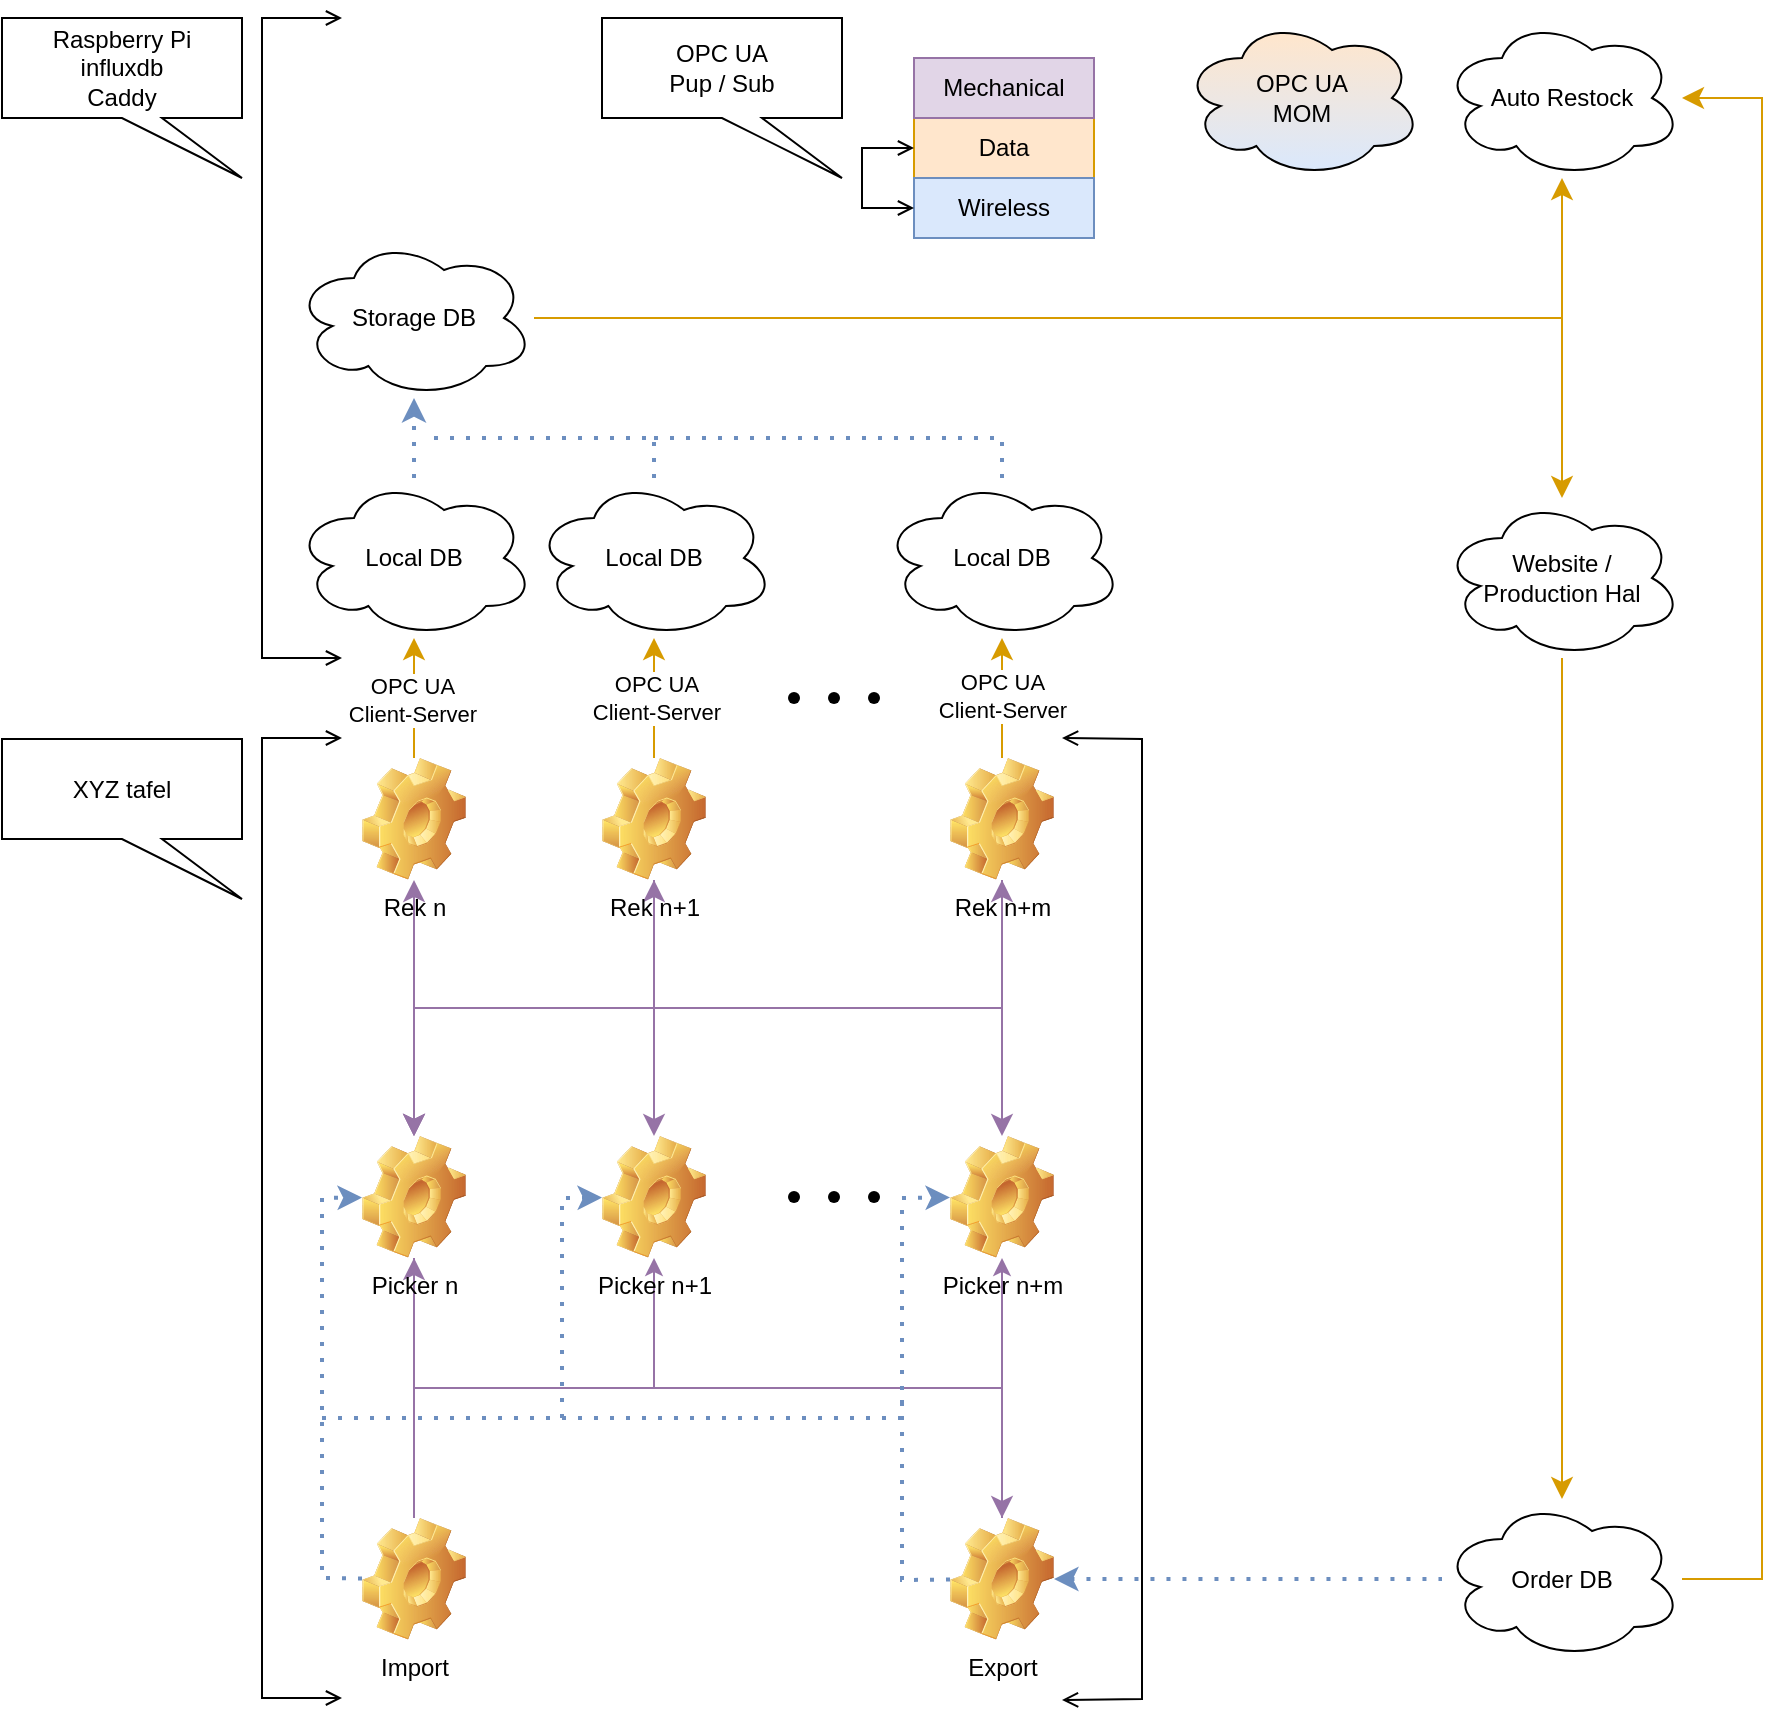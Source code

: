 <mxfile version="22.1.3" type="device">
  <diagram name="Page-1" id="mUNR78RhuHrCIeS9Hqll">
    <mxGraphModel dx="1434" dy="1174" grid="1" gridSize="10" guides="1" tooltips="1" connect="1" arrows="1" fold="1" page="0" pageScale="1" pageWidth="827" pageHeight="1169" math="0" shadow="0">
      <root>
        <mxCell id="0" />
        <mxCell id="1" parent="0" />
        <mxCell id="426H3_31NYELiZ9dsKRi-25" value="" style="edgeStyle=segmentEdgeStyle;endArrow=classic;html=1;curved=0;rounded=0;endSize=8;startSize=8;startArrow=none;startFill=0;fillColor=#e1d5e7;strokeColor=#9673a6;" parent="1" source="426H3_31NYELiZ9dsKRi-22" target="426H3_31NYELiZ9dsKRi-24" edge="1">
          <mxGeometry width="50" height="50" relative="1" as="geometry">
            <mxPoint x="326" y="257" as="sourcePoint" />
            <mxPoint x="326" y="200" as="targetPoint" />
          </mxGeometry>
        </mxCell>
        <mxCell id="426H3_31NYELiZ9dsKRi-29" value="" style="edgeStyle=elbowEdgeStyle;endArrow=none;html=1;rounded=0;endSize=8;startSize=8;startArrow=classic;startFill=1;elbow=vertical;endFill=0;fillColor=#e1d5e7;strokeColor=#9673a6;" parent="1" source="426H3_31NYELiZ9dsKRi-23" target="426H3_31NYELiZ9dsKRi-24" edge="1">
          <mxGeometry width="50" height="50" relative="1" as="geometry">
            <mxPoint x="414" y="640" as="sourcePoint" />
            <mxPoint x="490" y="540" as="targetPoint" />
          </mxGeometry>
        </mxCell>
        <mxCell id="426H3_31NYELiZ9dsKRi-38" value="" style="endArrow=classic;html=1;rounded=0;edgeStyle=elbowEdgeStyle;elbow=vertical;fillColor=#e1d5e7;strokeColor=#9673a6;" parent="1" source="426H3_31NYELiZ9dsKRi-23" target="426H3_31NYELiZ9dsKRi-30" edge="1">
          <mxGeometry width="50" height="50" relative="1" as="geometry">
            <mxPoint x="480" y="570" as="sourcePoint" />
            <mxPoint x="530" y="520" as="targetPoint" />
          </mxGeometry>
        </mxCell>
        <mxCell id="426H3_31NYELiZ9dsKRi-39" value="" style="endArrow=classic;html=1;rounded=0;fillColor=#e1d5e7;strokeColor=#9673a6;" parent="1" source="426H3_31NYELiZ9dsKRi-23" target="426H3_31NYELiZ9dsKRi-31" edge="1">
          <mxGeometry width="50" height="50" relative="1" as="geometry">
            <mxPoint x="480" y="570" as="sourcePoint" />
            <mxPoint x="530" y="520" as="targetPoint" />
          </mxGeometry>
        </mxCell>
        <mxCell id="426H3_31NYELiZ9dsKRi-26" value="" style="edgeStyle=segmentEdgeStyle;endArrow=classic;html=1;curved=0;rounded=0;endSize=8;startSize=8;startArrow=classic;startFill=1;fillColor=#e1d5e7;strokeColor=#9673a6;" parent="1" source="426H3_31NYELiZ9dsKRi-24" target="426H3_31NYELiZ9dsKRi-1" edge="1">
          <mxGeometry width="50" height="50" relative="1" as="geometry">
            <mxPoint x="360" y="360" as="sourcePoint" />
            <mxPoint x="326" y="510" as="targetPoint" />
          </mxGeometry>
        </mxCell>
        <mxCell id="426H3_31NYELiZ9dsKRi-27" value="" style="edgeStyle=elbowEdgeStyle;endArrow=classic;html=1;rounded=0;endSize=8;startSize=8;startArrow=classic;startFill=1;elbow=vertical;fillColor=#e1d5e7;strokeColor=#9673a6;" parent="1" source="426H3_31NYELiZ9dsKRi-24" target="426H3_31NYELiZ9dsKRi-7" edge="1">
          <mxGeometry width="50" height="50" relative="1" as="geometry">
            <mxPoint x="390" y="458" as="sourcePoint" />
            <mxPoint x="390" y="330" as="targetPoint" />
          </mxGeometry>
        </mxCell>
        <mxCell id="426H3_31NYELiZ9dsKRi-28" value="" style="edgeStyle=elbowEdgeStyle;endArrow=classic;html=1;rounded=0;endSize=8;startSize=8;startArrow=classic;startFill=1;elbow=vertical;fillColor=#e1d5e7;strokeColor=#9673a6;" parent="1" source="426H3_31NYELiZ9dsKRi-24" target="426H3_31NYELiZ9dsKRi-13" edge="1">
          <mxGeometry width="50" height="50" relative="1" as="geometry">
            <mxPoint x="396" y="478" as="sourcePoint" />
            <mxPoint x="516" y="350" as="targetPoint" />
          </mxGeometry>
        </mxCell>
        <mxCell id="426H3_31NYELiZ9dsKRi-35" value="" style="edgeStyle=segmentEdgeStyle;endArrow=none;html=1;curved=0;rounded=0;endSize=8;startSize=8;startArrow=classic;startFill=1;endFill=0;fillColor=#e1d5e7;strokeColor=#9673a6;" parent="1" source="426H3_31NYELiZ9dsKRi-30" target="426H3_31NYELiZ9dsKRi-7" edge="1">
          <mxGeometry width="50" height="50" relative="1" as="geometry">
            <mxPoint x="435.69" y="417" as="sourcePoint" />
            <mxPoint x="435.69" y="360" as="targetPoint" />
            <Array as="points" />
          </mxGeometry>
        </mxCell>
        <mxCell id="426H3_31NYELiZ9dsKRi-36" value="" style="edgeStyle=segmentEdgeStyle;endArrow=none;html=1;curved=0;rounded=0;endSize=8;startSize=8;startArrow=classic;startFill=1;endFill=0;fillColor=#e1d5e7;strokeColor=#9673a6;" parent="1" source="426H3_31NYELiZ9dsKRi-31" target="426H3_31NYELiZ9dsKRi-13" edge="1">
          <mxGeometry width="50" height="50" relative="1" as="geometry">
            <mxPoint x="609.66" y="449" as="sourcePoint" />
            <mxPoint x="609.66" y="321" as="targetPoint" />
            <Array as="points" />
          </mxGeometry>
        </mxCell>
        <mxCell id="426H3_31NYELiZ9dsKRi-1" value="Rek n" style="shape=image;html=1;verticalLabelPosition=bottom;verticalAlign=top;imageAspect=1;aspect=fixed;image=img/clipart/Gear_128x128.png" parent="1" vertex="1">
          <mxGeometry x="290" y="250" width="52" height="61" as="geometry" />
        </mxCell>
        <mxCell id="426H3_31NYELiZ9dsKRi-2" value="Local DB" style="ellipse;shape=cloud;whiteSpace=wrap;html=1;" parent="1" vertex="1">
          <mxGeometry x="256" y="110" width="120" height="80" as="geometry" />
        </mxCell>
        <mxCell id="426H3_31NYELiZ9dsKRi-6" value="" style="edgeStyle=segmentEdgeStyle;endArrow=classic;html=1;curved=0;rounded=0;endSize=8;startSize=8;startArrow=none;startFill=0;fillColor=#ffe6cc;strokeColor=#d79b00;" parent="1" source="426H3_31NYELiZ9dsKRi-1" target="426H3_31NYELiZ9dsKRi-2" edge="1">
          <mxGeometry width="50" height="50" relative="1" as="geometry">
            <mxPoint x="350" y="220" as="sourcePoint" />
            <mxPoint x="330" y="200" as="targetPoint" />
          </mxGeometry>
        </mxCell>
        <mxCell id="yzJS9J3DVjndkJ2F-cnb-21" value="&lt;div&gt;OPC UA&lt;/div&gt;&lt;div&gt;Client-Server&lt;br&gt;&lt;/div&gt;" style="edgeLabel;html=1;align=center;verticalAlign=middle;resizable=0;points=[];" vertex="1" connectable="0" parent="426H3_31NYELiZ9dsKRi-6">
          <mxGeometry x="-0.016" y="1" relative="1" as="geometry">
            <mxPoint as="offset" />
          </mxGeometry>
        </mxCell>
        <mxCell id="426H3_31NYELiZ9dsKRi-7" value="Rek n+1" style="shape=image;html=1;verticalLabelPosition=bottom;verticalAlign=top;imageAspect=1;aspect=fixed;image=img/clipart/Gear_128x128.png" parent="1" vertex="1">
          <mxGeometry x="410" y="250" width="52" height="61" as="geometry" />
        </mxCell>
        <mxCell id="426H3_31NYELiZ9dsKRi-8" value="Local DB" style="ellipse;shape=cloud;whiteSpace=wrap;html=1;" parent="1" vertex="1">
          <mxGeometry x="376" y="110" width="120" height="80" as="geometry" />
        </mxCell>
        <mxCell id="426H3_31NYELiZ9dsKRi-9" value="" style="edgeStyle=segmentEdgeStyle;endArrow=classic;html=1;curved=0;rounded=0;endSize=8;startSize=8;startArrow=none;startFill=0;fillColor=#ffe6cc;strokeColor=#d79b00;" parent="1" source="426H3_31NYELiZ9dsKRi-7" target="426H3_31NYELiZ9dsKRi-8" edge="1">
          <mxGeometry width="50" height="50" relative="1" as="geometry">
            <mxPoint x="442" y="250" as="sourcePoint" />
            <mxPoint x="560" y="380" as="targetPoint" />
          </mxGeometry>
        </mxCell>
        <mxCell id="yzJS9J3DVjndkJ2F-cnb-22" value="&lt;div&gt;OPC UA&lt;/div&gt;&lt;div&gt;Client-Server&lt;br&gt;&lt;/div&gt;" style="edgeLabel;html=1;align=center;verticalAlign=middle;resizable=0;points=[];" vertex="1" connectable="0" parent="426H3_31NYELiZ9dsKRi-9">
          <mxGeometry x="0.007" y="-1" relative="1" as="geometry">
            <mxPoint as="offset" />
          </mxGeometry>
        </mxCell>
        <mxCell id="426H3_31NYELiZ9dsKRi-10" value="" style="shape=waypoint;sketch=0;fillStyle=solid;size=6;pointerEvents=1;points=[];fillColor=none;resizable=0;rotatable=0;perimeter=centerPerimeter;snapToPoint=1;" parent="1" vertex="1">
          <mxGeometry x="536" y="210" width="20" height="20" as="geometry" />
        </mxCell>
        <mxCell id="426H3_31NYELiZ9dsKRi-11" value="" style="shape=waypoint;sketch=0;fillStyle=solid;size=6;pointerEvents=1;points=[];fillColor=none;resizable=0;rotatable=0;perimeter=centerPerimeter;snapToPoint=1;" parent="1" vertex="1">
          <mxGeometry x="496" y="210" width="20" height="20" as="geometry" />
        </mxCell>
        <mxCell id="426H3_31NYELiZ9dsKRi-12" value="" style="shape=waypoint;sketch=0;fillStyle=solid;size=6;pointerEvents=1;points=[];fillColor=none;resizable=0;rotatable=0;perimeter=centerPerimeter;snapToPoint=1;" parent="1" vertex="1">
          <mxGeometry x="516" y="210" width="20" height="20" as="geometry" />
        </mxCell>
        <mxCell id="426H3_31NYELiZ9dsKRi-14" value="Local DB" style="ellipse;shape=cloud;whiteSpace=wrap;html=1;" parent="1" vertex="1">
          <mxGeometry x="550" y="110" width="120" height="80" as="geometry" />
        </mxCell>
        <mxCell id="426H3_31NYELiZ9dsKRi-15" value="" style="edgeStyle=segmentEdgeStyle;endArrow=classic;html=1;curved=0;rounded=0;endSize=8;startSize=8;startArrow=none;startFill=0;fillColor=#ffe6cc;strokeColor=#d79b00;" parent="1" source="426H3_31NYELiZ9dsKRi-13" target="426H3_31NYELiZ9dsKRi-14" edge="1">
          <mxGeometry width="50" height="50" relative="1" as="geometry">
            <mxPoint x="616" y="250" as="sourcePoint" />
            <mxPoint x="734" y="380" as="targetPoint" />
          </mxGeometry>
        </mxCell>
        <mxCell id="yzJS9J3DVjndkJ2F-cnb-23" value="&lt;div&gt;OPC UA&lt;/div&gt;&lt;div&gt;Client-Server&lt;br&gt;&lt;/div&gt;" style="edgeLabel;html=1;align=center;verticalAlign=middle;resizable=0;points=[];" vertex="1" connectable="0" parent="426H3_31NYELiZ9dsKRi-15">
          <mxGeometry x="0.03" relative="1" as="geometry">
            <mxPoint as="offset" />
          </mxGeometry>
        </mxCell>
        <mxCell id="426H3_31NYELiZ9dsKRi-16" value="Storage DB" style="ellipse;shape=cloud;whiteSpace=wrap;html=1;" parent="1" vertex="1">
          <mxGeometry x="256" y="-10" width="120" height="80" as="geometry" />
        </mxCell>
        <mxCell id="426H3_31NYELiZ9dsKRi-22" value="&lt;div&gt;Import&lt;/div&gt;" style="shape=image;html=1;verticalLabelPosition=bottom;verticalAlign=top;imageAspect=1;aspect=fixed;image=img/clipart/Gear_128x128.png" parent="1" vertex="1">
          <mxGeometry x="290" y="630" width="52" height="61" as="geometry" />
        </mxCell>
        <mxCell id="426H3_31NYELiZ9dsKRi-23" value="&lt;div&gt;Export&lt;/div&gt;" style="shape=image;html=1;verticalLabelPosition=bottom;verticalAlign=top;imageAspect=1;aspect=fixed;image=img/clipart/Gear_128x128.png" parent="1" vertex="1">
          <mxGeometry x="584" y="630" width="52" height="61" as="geometry" />
        </mxCell>
        <mxCell id="426H3_31NYELiZ9dsKRi-24" value="Picker n" style="shape=image;html=1;verticalLabelPosition=bottom;verticalAlign=top;imageAspect=1;aspect=fixed;image=img/clipart/Gear_128x128.png" parent="1" vertex="1">
          <mxGeometry x="290" y="439" width="52" height="61" as="geometry" />
        </mxCell>
        <mxCell id="426H3_31NYELiZ9dsKRi-30" value="Picker n+1" style="shape=image;html=1;verticalLabelPosition=bottom;verticalAlign=top;imageAspect=1;aspect=fixed;image=img/clipart/Gear_128x128.png" parent="1" vertex="1">
          <mxGeometry x="410" y="439" width="52" height="61" as="geometry" />
        </mxCell>
        <mxCell id="426H3_31NYELiZ9dsKRi-31" value="Picker n+m" style="shape=image;html=1;verticalLabelPosition=bottom;verticalAlign=top;imageAspect=1;aspect=fixed;image=img/clipart/Gear_128x128.png" parent="1" vertex="1">
          <mxGeometry x="584" y="439" width="52" height="61" as="geometry" />
        </mxCell>
        <mxCell id="426H3_31NYELiZ9dsKRi-32" value="" style="shape=waypoint;sketch=0;fillStyle=solid;size=6;pointerEvents=1;points=[];fillColor=none;resizable=0;rotatable=0;perimeter=centerPerimeter;snapToPoint=1;" parent="1" vertex="1">
          <mxGeometry x="536" y="459.5" width="20" height="20" as="geometry" />
        </mxCell>
        <mxCell id="426H3_31NYELiZ9dsKRi-33" value="" style="shape=waypoint;sketch=0;fillStyle=solid;size=6;pointerEvents=1;points=[];fillColor=none;resizable=0;rotatable=0;perimeter=centerPerimeter;snapToPoint=1;" parent="1" vertex="1">
          <mxGeometry x="496" y="459.5" width="20" height="20" as="geometry" />
        </mxCell>
        <mxCell id="426H3_31NYELiZ9dsKRi-34" value="" style="shape=waypoint;sketch=0;fillStyle=solid;size=6;pointerEvents=1;points=[];fillColor=none;resizable=0;rotatable=0;perimeter=centerPerimeter;snapToPoint=1;" parent="1" vertex="1">
          <mxGeometry x="516" y="459.5" width="20" height="20" as="geometry" />
        </mxCell>
        <mxCell id="426H3_31NYELiZ9dsKRi-40" value="Data" style="text;strokeColor=#d79b00;fillColor=#ffe6cc;spacingLeft=4;spacingRight=4;overflow=hidden;rotatable=0;points=[[0,0.5],[1,0.5]];portConstraint=eastwest;fontSize=12;whiteSpace=wrap;html=1;rounded=0;align=center;verticalAlign=middle;" parent="1" vertex="1">
          <mxGeometry x="566" y="-70" width="90" height="30" as="geometry" />
        </mxCell>
        <mxCell id="426H3_31NYELiZ9dsKRi-41" value="Mechanical" style="text;strokeColor=#9673a6;fillColor=#e1d5e7;spacingLeft=4;spacingRight=4;overflow=hidden;rotatable=0;points=[[0,0.5],[1,0.5]];portConstraint=eastwest;fontSize=12;whiteSpace=wrap;html=1;rounded=0;align=center;verticalAlign=middle;" parent="1" vertex="1">
          <mxGeometry x="566" y="-100" width="90" height="30" as="geometry" />
        </mxCell>
        <mxCell id="426H3_31NYELiZ9dsKRi-43" value="" style="endArrow=classic;dashed=1;html=1;dashPattern=1 3;strokeWidth=2;rounded=0;endFill=1;fillColor=#dae8fc;strokeColor=#6c8ebf;" parent="1" source="426H3_31NYELiZ9dsKRi-22" target="426H3_31NYELiZ9dsKRi-24" edge="1">
          <mxGeometry width="50" height="50" relative="1" as="geometry">
            <mxPoint x="206" y="420" as="sourcePoint" />
            <mxPoint x="256" y="370" as="targetPoint" />
            <Array as="points">
              <mxPoint x="270" y="660" />
              <mxPoint x="270" y="470" />
            </Array>
          </mxGeometry>
        </mxCell>
        <mxCell id="426H3_31NYELiZ9dsKRi-44" value="&lt;div&gt;Wireless&lt;/div&gt;" style="text;strokeColor=#6c8ebf;fillColor=#dae8fc;spacingLeft=4;spacingRight=4;overflow=hidden;rotatable=0;points=[[0,0.5],[1,0.5]];portConstraint=eastwest;fontSize=12;whiteSpace=wrap;html=1;rounded=0;align=center;verticalAlign=middle;" parent="1" vertex="1">
          <mxGeometry x="566" y="-40" width="90" height="30" as="geometry" />
        </mxCell>
        <mxCell id="426H3_31NYELiZ9dsKRi-47" value="Order DB" style="ellipse;shape=cloud;whiteSpace=wrap;html=1;" parent="1" vertex="1">
          <mxGeometry x="830" y="620.5" width="120" height="80" as="geometry" />
        </mxCell>
        <mxCell id="426H3_31NYELiZ9dsKRi-50" value="&lt;div&gt;Website /&lt;/div&gt;&lt;div&gt;Production Hal&lt;br&gt;&lt;/div&gt;" style="ellipse;shape=cloud;whiteSpace=wrap;html=1;" parent="1" vertex="1">
          <mxGeometry x="830" y="120" width="120" height="80" as="geometry" />
        </mxCell>
        <mxCell id="426H3_31NYELiZ9dsKRi-51" value="" style="endArrow=none;dashed=1;html=1;dashPattern=1 3;strokeWidth=2;rounded=0;fillColor=#dae8fc;strokeColor=#6c8ebf;endFill=0;startArrow=classic;startFill=1;" parent="1" source="426H3_31NYELiZ9dsKRi-23" target="426H3_31NYELiZ9dsKRi-47" edge="1">
          <mxGeometry width="50" height="50" relative="1" as="geometry">
            <mxPoint x="900" y="631" as="sourcePoint" />
            <mxPoint x="900" y="210" as="targetPoint" />
          </mxGeometry>
        </mxCell>
        <mxCell id="426H3_31NYELiZ9dsKRi-53" value="" style="endArrow=none;dashed=1;html=1;dashPattern=1 3;strokeWidth=2;rounded=0;fillColor=#dae8fc;strokeColor=#6c8ebf;" parent="1" source="426H3_31NYELiZ9dsKRi-23" edge="1">
          <mxGeometry width="50" height="50" relative="1" as="geometry">
            <mxPoint x="570" y="530" as="sourcePoint" />
            <mxPoint x="560" y="570" as="targetPoint" />
            <Array as="points">
              <mxPoint x="560" y="661" />
            </Array>
          </mxGeometry>
        </mxCell>
        <mxCell id="426H3_31NYELiZ9dsKRi-55" value="" style="endArrow=classic;dashed=1;html=1;dashPattern=1 3;strokeWidth=2;rounded=0;fillColor=#dae8fc;strokeColor=#6c8ebf;endFill=1;" parent="1" source="426H3_31NYELiZ9dsKRi-2" target="426H3_31NYELiZ9dsKRi-16" edge="1">
          <mxGeometry width="50" height="50" relative="1" as="geometry">
            <mxPoint x="80" y="200" as="sourcePoint" />
            <mxPoint x="130" y="150" as="targetPoint" />
          </mxGeometry>
        </mxCell>
        <mxCell id="426H3_31NYELiZ9dsKRi-58" value="" style="endArrow=none;dashed=1;html=1;dashPattern=1 3;strokeWidth=2;rounded=0;fillColor=#dae8fc;strokeColor=#6c8ebf;" parent="1" source="426H3_31NYELiZ9dsKRi-8" edge="1">
          <mxGeometry width="50" height="50" relative="1" as="geometry">
            <mxPoint x="490" y="110" as="sourcePoint" />
            <mxPoint x="320" y="90" as="targetPoint" />
            <Array as="points">
              <mxPoint x="436" y="90" />
            </Array>
          </mxGeometry>
        </mxCell>
        <mxCell id="426H3_31NYELiZ9dsKRi-59" value="" style="endArrow=none;dashed=1;html=1;dashPattern=1 3;strokeWidth=2;rounded=0;fillColor=#dae8fc;strokeColor=#6c8ebf;" parent="1" source="426H3_31NYELiZ9dsKRi-14" edge="1">
          <mxGeometry width="50" height="50" relative="1" as="geometry">
            <mxPoint x="584" y="110" as="sourcePoint" />
            <mxPoint x="430" y="90" as="targetPoint" />
            <Array as="points">
              <mxPoint x="610" y="90" />
            </Array>
          </mxGeometry>
        </mxCell>
        <mxCell id="426H3_31NYELiZ9dsKRi-60" value="" style="endArrow=classic;dashed=1;html=1;dashPattern=1 3;strokeWidth=2;rounded=0;endFill=1;fillColor=#dae8fc;strokeColor=#6c8ebf;" parent="1" target="426H3_31NYELiZ9dsKRi-30" edge="1">
          <mxGeometry width="50" height="50" relative="1" as="geometry">
            <mxPoint x="270" y="580" as="sourcePoint" />
            <mxPoint x="430" y="600" as="targetPoint" />
            <Array as="points">
              <mxPoint x="390" y="580" />
              <mxPoint x="390" y="470" />
            </Array>
          </mxGeometry>
        </mxCell>
        <mxCell id="426H3_31NYELiZ9dsKRi-61" value="" style="endArrow=classic;dashed=1;html=1;dashPattern=1 3;strokeWidth=2;rounded=0;endFill=1;fillColor=#dae8fc;strokeColor=#6c8ebf;" parent="1" target="426H3_31NYELiZ9dsKRi-31" edge="1">
          <mxGeometry width="50" height="50" relative="1" as="geometry">
            <mxPoint x="390" y="580" as="sourcePoint" />
            <mxPoint x="570" y="470" as="targetPoint" />
            <Array as="points">
              <mxPoint x="560" y="580" />
              <mxPoint x="560" y="470" />
            </Array>
          </mxGeometry>
        </mxCell>
        <mxCell id="yzJS9J3DVjndkJ2F-cnb-3" value="" style="endArrow=open;html=1;rounded=0;startArrow=open;startFill=0;endFill=0;" edge="1" parent="1">
          <mxGeometry width="50" height="50" relative="1" as="geometry">
            <mxPoint x="280" y="720" as="sourcePoint" />
            <mxPoint x="280" y="240" as="targetPoint" />
            <Array as="points">
              <mxPoint x="240" y="720" />
              <mxPoint x="240" y="240" />
            </Array>
          </mxGeometry>
        </mxCell>
        <mxCell id="yzJS9J3DVjndkJ2F-cnb-4" value="XYZ tafel" style="shape=callout;whiteSpace=wrap;html=1;perimeter=calloutPerimeter;position2=1;" vertex="1" parent="1">
          <mxGeometry x="110" y="240.5" width="120" height="80" as="geometry" />
        </mxCell>
        <mxCell id="yzJS9J3DVjndkJ2F-cnb-5" value="" style="endArrow=open;html=1;rounded=0;startArrow=open;startFill=0;endFill=0;" edge="1" parent="1">
          <mxGeometry width="50" height="50" relative="1" as="geometry">
            <mxPoint x="640" y="721" as="sourcePoint" />
            <mxPoint x="640" y="240" as="targetPoint" />
            <Array as="points">
              <mxPoint x="680" y="720.5" />
              <mxPoint x="680" y="240.5" />
            </Array>
          </mxGeometry>
        </mxCell>
        <mxCell id="yzJS9J3DVjndkJ2F-cnb-6" value="" style="endArrow=open;html=1;rounded=0;startArrow=open;startFill=0;endFill=0;" edge="1" parent="1">
          <mxGeometry width="50" height="50" relative="1" as="geometry">
            <mxPoint x="280" y="200" as="sourcePoint" />
            <mxPoint x="280" y="-120" as="targetPoint" />
            <Array as="points">
              <mxPoint x="240" y="200" />
              <mxPoint x="240" y="-120" />
            </Array>
          </mxGeometry>
        </mxCell>
        <mxCell id="yzJS9J3DVjndkJ2F-cnb-7" value="&lt;div&gt;Raspberry Pi&lt;/div&gt;&lt;div&gt;influxdb&lt;/div&gt;&lt;div&gt;Caddy&lt;br&gt;&lt;/div&gt;" style="shape=callout;whiteSpace=wrap;html=1;perimeter=calloutPerimeter;position2=1;" vertex="1" parent="1">
          <mxGeometry x="110" y="-120" width="120" height="80" as="geometry" />
        </mxCell>
        <mxCell id="yzJS9J3DVjndkJ2F-cnb-8" value="Auto Restock" style="ellipse;shape=cloud;whiteSpace=wrap;html=1;" vertex="1" parent="1">
          <mxGeometry x="830" y="-120" width="120" height="80" as="geometry" />
        </mxCell>
        <mxCell id="yzJS9J3DVjndkJ2F-cnb-11" value="" style="edgeStyle=segmentEdgeStyle;endArrow=classic;html=1;curved=0;rounded=0;endSize=8;startSize=8;startArrow=none;startFill=0;fillColor=#ffe6cc;strokeColor=#d79b00;" edge="1" parent="1" source="426H3_31NYELiZ9dsKRi-16" target="426H3_31NYELiZ9dsKRi-50">
          <mxGeometry width="50" height="50" relative="1" as="geometry">
            <mxPoint x="690" y="180" as="sourcePoint" />
            <mxPoint x="690" y="-50" as="targetPoint" />
          </mxGeometry>
        </mxCell>
        <mxCell id="yzJS9J3DVjndkJ2F-cnb-12" value="" style="edgeStyle=segmentEdgeStyle;endArrow=classic;html=1;curved=0;rounded=0;endSize=8;startSize=8;startArrow=none;startFill=0;fillColor=#ffe6cc;strokeColor=#d79b00;" edge="1" parent="1" target="yzJS9J3DVjndkJ2F-cnb-8">
          <mxGeometry width="50" height="50" relative="1" as="geometry">
            <mxPoint x="890" y="30" as="sourcePoint" />
            <mxPoint x="740" y="-250" as="targetPoint" />
          </mxGeometry>
        </mxCell>
        <mxCell id="yzJS9J3DVjndkJ2F-cnb-13" value="" style="edgeStyle=segmentEdgeStyle;endArrow=classic;html=1;curved=0;rounded=0;endSize=8;startSize=8;startArrow=none;startFill=0;fillColor=#ffe6cc;strokeColor=#d79b00;" edge="1" parent="1" source="426H3_31NYELiZ9dsKRi-50" target="426H3_31NYELiZ9dsKRi-47">
          <mxGeometry width="50" height="50" relative="1" as="geometry">
            <mxPoint x="940" y="330" as="sourcePoint" />
            <mxPoint x="880" y="400" as="targetPoint" />
          </mxGeometry>
        </mxCell>
        <mxCell id="yzJS9J3DVjndkJ2F-cnb-14" value="" style="edgeStyle=segmentEdgeStyle;endArrow=classic;html=1;curved=0;rounded=0;endSize=8;startSize=8;startArrow=none;startFill=0;fillColor=#ffe6cc;strokeColor=#d79b00;" edge="1" parent="1" source="426H3_31NYELiZ9dsKRi-47" target="yzJS9J3DVjndkJ2F-cnb-8">
          <mxGeometry width="50" height="50" relative="1" as="geometry">
            <mxPoint x="1110" y="165" as="sourcePoint" />
            <mxPoint x="1040" y="-90" as="targetPoint" />
            <Array as="points">
              <mxPoint x="990" y="661" />
              <mxPoint x="990" y="-80" />
            </Array>
          </mxGeometry>
        </mxCell>
        <mxCell id="426H3_31NYELiZ9dsKRi-13" value="Rek n+m" style="shape=image;html=1;verticalLabelPosition=bottom;verticalAlign=top;imageAspect=1;aspect=fixed;image=img/clipart/Gear_128x128.png" parent="1" vertex="1">
          <mxGeometry x="584" y="250" width="52" height="61" as="geometry" />
        </mxCell>
        <mxCell id="yzJS9J3DVjndkJ2F-cnb-15" value="" style="endArrow=open;html=1;rounded=0;startArrow=open;startFill=0;endFill=0;entryX=0;entryY=0.5;entryDx=0;entryDy=0;exitX=0;exitY=0.5;exitDx=0;exitDy=0;" edge="1" parent="1" source="426H3_31NYELiZ9dsKRi-44" target="426H3_31NYELiZ9dsKRi-40">
          <mxGeometry width="50" height="50" relative="1" as="geometry">
            <mxPoint x="566" y="-10" as="sourcePoint" />
            <mxPoint x="566" y="-70" as="targetPoint" />
            <Array as="points">
              <mxPoint x="540" y="-25" />
              <mxPoint x="540" y="-55" />
            </Array>
          </mxGeometry>
        </mxCell>
        <mxCell id="yzJS9J3DVjndkJ2F-cnb-16" value="&lt;div&gt;OPC UA&lt;/div&gt;&lt;div&gt;Pup / Sub&lt;/div&gt;" style="shape=callout;whiteSpace=wrap;html=1;perimeter=calloutPerimeter;position2=1;" vertex="1" parent="1">
          <mxGeometry x="410" y="-120" width="120" height="80" as="geometry" />
        </mxCell>
        <mxCell id="yzJS9J3DVjndkJ2F-cnb-17" value="&lt;div&gt;OPC UA&lt;/div&gt;&lt;div&gt;MOM&lt;br&gt;&lt;/div&gt;" style="ellipse;shape=cloud;whiteSpace=wrap;html=1;fillColor=#ffe6cc;strokeColor=default;gradientColor=#DAE8FC;" vertex="1" parent="1">
          <mxGeometry x="700" y="-120" width="120" height="80" as="geometry" />
        </mxCell>
      </root>
    </mxGraphModel>
  </diagram>
</mxfile>
